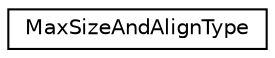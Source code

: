 digraph "Graphical Class Hierarchy"
{
  edge [fontname="Helvetica",fontsize="10",labelfontname="Helvetica",labelfontsize="10"];
  node [fontname="Helvetica",fontsize="10",shape=record];
  rankdir="LR";
  Node0 [label="MaxSizeAndAlignType",height=0.2,width=0.4,color="black", fillcolor="white", style="filled",URL="$struct_max_size_and_align_type.html"];
}
